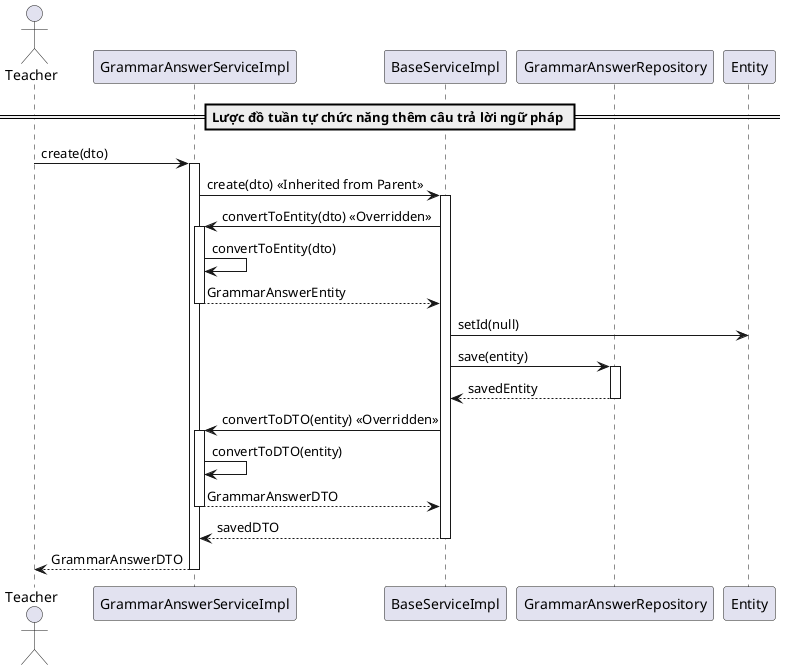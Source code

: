 @startuml createGrammarAnswer

actor Teacher
participant "GrammarAnswerServiceImpl" as GrammarAnswerService
participant "BaseServiceImpl" as BaseService
participant "GrammarAnswerRepository" as Repository

== Lược đồ tuần tự chức năng thêm câu trả lời ngữ pháp ==
Teacher -> GrammarAnswerService: create(dto)
activate GrammarAnswerService

GrammarAnswerService -> BaseService: create(dto) << Inherited from Parent >>
activate BaseService

BaseService -> GrammarAnswerService: convertToEntity(dto) << Overridden >>
activate GrammarAnswerService
GrammarAnswerService -> GrammarAnswerService: convertToEntity(dto)
GrammarAnswerService --> BaseService: GrammarAnswerEntity
deactivate GrammarAnswerService

BaseService -> Entity: setId(null)

BaseService -> Repository: save(entity)
activate Repository
Repository --> BaseService: savedEntity
deactivate Repository

BaseService -> GrammarAnswerService: convertToDTO(entity) << Overridden >>
activate GrammarAnswerService
GrammarAnswerService -> GrammarAnswerService: convertToDTO(entity)
GrammarAnswerService --> BaseService: GrammarAnswerDTO
deactivate GrammarAnswerService

BaseService --> GrammarAnswerService: savedDTO
deactivate BaseService

GrammarAnswerService --> Teacher: GrammarAnswerDTO
deactivate GrammarAnswerService

@enduml
